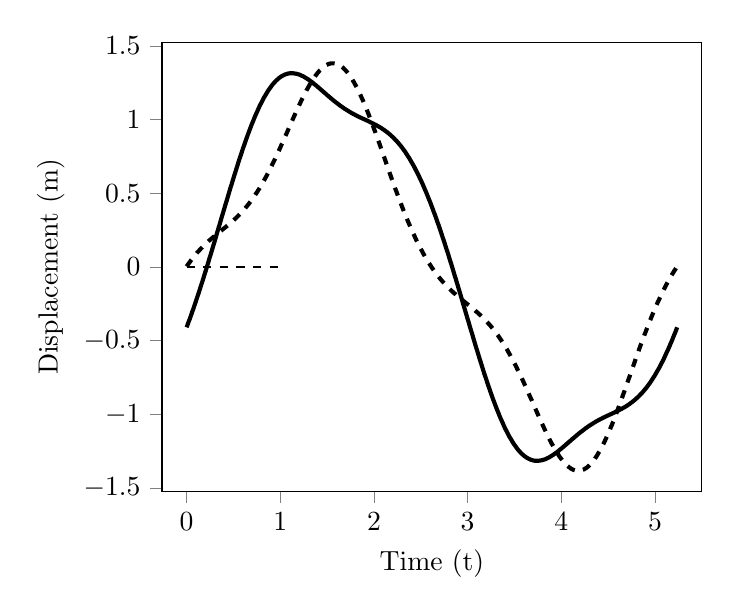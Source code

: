 % This file was created by matplotlib2tikz v0.6.13.
\begin{tikzpicture}

\begin{axis}[
xlabel={Time (t)},
ylabel={Displacement (m)},
xmin=-0.262, xmax=5.498,
ymin=-1.52, ymax=1.52,
xtick={-1,0,1,2,3,4,5,6},
ytick={-2,-1.5,-1,-0.5,0,0.5,1,1.5,2},
minor xtick={},
minor ytick={},
tick align=outside,
tick pos=left,
x grid style={lightgray!92.026!black},
y grid style={lightgray!92.026!black}
]
\addplot [line width=1.5pt, black, forget plot]
table {%
0 -0.409
0.01 -0.392
0.02 -0.374
0.031 -0.357
0.041 -0.339
0.051 -0.321
0.061 -0.302
0.072 -0.284
0.082 -0.265
0.092 -0.246
0.102 -0.227
0.112 -0.207
0.123 -0.187
0.133 -0.168
0.143 -0.148
0.153 -0.127
0.164 -0.107
0.174 -0.087
0.184 -0.066
0.194 -0.045
0.205 -0.024
0.215 -0.003
0.225 0.018
0.235 0.039
0.245 0.061
0.256 0.082
0.266 0.104
0.276 0.125
0.286 0.147
0.297 0.169
0.307 0.191
0.317 0.213
0.327 0.235
0.337 0.257
0.348 0.279
0.358 0.301
0.368 0.323
0.378 0.345
0.389 0.367
0.399 0.389
0.409 0.411
0.419 0.432
0.43 0.454
0.44 0.476
0.45 0.498
0.46 0.519
0.47 0.541
0.481 0.562
0.491 0.583
0.501 0.604
0.511 0.625
0.522 0.646
0.532 0.667
0.542 0.687
0.552 0.708
0.562 0.728
0.573 0.748
0.583 0.767
0.593 0.787
0.603 0.806
0.614 0.825
0.624 0.844
0.634 0.862
0.644 0.88
0.654 0.898
0.665 0.916
0.675 0.933
0.685 0.95
0.695 0.967
0.706 0.983
0.716 0.999
0.726 1.015
0.736 1.03
0.747 1.045
0.757 1.059
0.767 1.074
0.777 1.088
0.787 1.101
0.798 1.114
0.808 1.127
0.818 1.139
0.828 1.151
0.839 1.162
0.849 1.173
0.859 1.184
0.869 1.194
0.879 1.204
0.89 1.213
0.9 1.222
0.91 1.231
0.92 1.239
0.931 1.247
0.941 1.254
0.951 1.261
0.961 1.267
0.972 1.273
0.982 1.279
0.992 1.284
1.002 1.288
1.012 1.293
1.023 1.297
1.033 1.3
1.043 1.303
1.053 1.306
1.064 1.308
1.074 1.31
1.084 1.312
1.094 1.313
1.104 1.314
1.115 1.314
1.125 1.314
1.135 1.314
1.145 1.313
1.156 1.312
1.166 1.311
1.176 1.31
1.186 1.308
1.197 1.306
1.207 1.304
1.217 1.301
1.227 1.298
1.237 1.295
1.248 1.292
1.258 1.288
1.268 1.284
1.278 1.28
1.289 1.276
1.299 1.272
1.309 1.267
1.319 1.262
1.329 1.258
1.34 1.253
1.35 1.248
1.36 1.242
1.37 1.237
1.381 1.232
1.391 1.226
1.401 1.221
1.411 1.215
1.421 1.21
1.432 1.204
1.442 1.198
1.452 1.193
1.462 1.187
1.473 1.181
1.483 1.176
1.493 1.17
1.503 1.164
1.514 1.159
1.524 1.153
1.534 1.148
1.544 1.142
1.554 1.137
1.565 1.131
1.575 1.126
1.585 1.121
1.595 1.116
1.606 1.111
1.616 1.106
1.626 1.101
1.636 1.096
1.646 1.091
1.657 1.087
1.667 1.082
1.677 1.078
1.687 1.073
1.698 1.069
1.708 1.065
1.718 1.061
1.728 1.057
1.739 1.053
1.749 1.049
1.759 1.045
1.769 1.042
1.779 1.038
1.79 1.035
1.8 1.031
1.81 1.028
1.82 1.025
1.831 1.021
1.841 1.018
1.851 1.015
1.861 1.012
1.871 1.009
1.882 1.006
1.892 1.003
1.902 1.0
1.912 0.997
1.923 0.994
1.933 0.991
1.943 0.988
1.953 0.985
1.963 0.981
1.974 0.978
1.984 0.975
1.994 0.972
2.004 0.968
2.015 0.965
2.025 0.962
2.035 0.958
2.045 0.954
2.056 0.951
2.066 0.947
2.076 0.943
2.086 0.939
2.096 0.934
2.107 0.93
2.117 0.925
2.127 0.92
2.137 0.916
2.148 0.91
2.158 0.905
2.168 0.9
2.178 0.894
2.188 0.888
2.199 0.882
2.209 0.876
2.219 0.869
2.229 0.862
2.24 0.856
2.25 0.848
2.26 0.841
2.27 0.833
2.281 0.825
2.291 0.817
2.301 0.809
2.311 0.8
2.321 0.791
2.332 0.782
2.342 0.772
2.352 0.762
2.362 0.752
2.373 0.742
2.383 0.731
2.393 0.72
2.403 0.709
2.413 0.698
2.424 0.686
2.434 0.674
2.444 0.661
2.454 0.649
2.465 0.636
2.475 0.623
2.485 0.609
2.495 0.595
2.506 0.581
2.516 0.567
2.526 0.552
2.536 0.538
2.546 0.522
2.557 0.507
2.567 0.491
2.577 0.475
2.587 0.459
2.598 0.443
2.608 0.426
2.618 0.409
2.628 0.392
2.638 0.374
2.649 0.357
2.659 0.339
2.669 0.321
2.679 0.302
2.69 0.284
2.7 0.265
2.71 0.246
2.72 0.227
2.73 0.207
2.741 0.187
2.751 0.168
2.761 0.148
2.771 0.127
2.782 0.107
2.792 0.087
2.802 0.066
2.812 0.045
2.823 0.024
2.833 0.003
2.843 -0.018
2.853 -0.039
2.863 -0.061
2.874 -0.082
2.884 -0.104
2.894 -0.125
2.904 -0.147
2.915 -0.169
2.925 -0.191
2.935 -0.213
2.945 -0.235
2.955 -0.257
2.966 -0.279
2.976 -0.301
2.986 -0.323
2.996 -0.345
3.007 -0.367
3.017 -0.389
3.027 -0.411
3.037 -0.432
3.048 -0.454
3.058 -0.476
3.068 -0.498
3.078 -0.519
3.088 -0.541
3.099 -0.562
3.109 -0.583
3.119 -0.604
3.129 -0.625
3.14 -0.646
3.15 -0.667
3.16 -0.687
3.17 -0.708
3.18 -0.728
3.191 -0.748
3.201 -0.767
3.211 -0.787
3.221 -0.806
3.232 -0.825
3.242 -0.844
3.252 -0.862
3.262 -0.88
3.272 -0.898
3.283 -0.916
3.293 -0.933
3.303 -0.95
3.313 -0.967
3.324 -0.983
3.334 -0.999
3.344 -1.015
3.354 -1.03
3.365 -1.045
3.375 -1.059
3.385 -1.074
3.395 -1.088
3.405 -1.101
3.416 -1.114
3.426 -1.127
3.436 -1.139
3.446 -1.151
3.457 -1.162
3.467 -1.173
3.477 -1.184
3.487 -1.194
3.497 -1.204
3.508 -1.213
3.518 -1.222
3.528 -1.231
3.538 -1.239
3.549 -1.247
3.559 -1.254
3.569 -1.261
3.579 -1.267
3.59 -1.273
3.6 -1.279
3.61 -1.284
3.62 -1.288
3.63 -1.293
3.641 -1.297
3.651 -1.3
3.661 -1.303
3.671 -1.306
3.682 -1.308
3.692 -1.31
3.702 -1.312
3.712 -1.313
3.722 -1.314
3.733 -1.314
3.743 -1.314
3.753 -1.314
3.763 -1.313
3.774 -1.312
3.784 -1.311
3.794 -1.31
3.804 -1.308
3.814 -1.306
3.825 -1.304
3.835 -1.301
3.845 -1.298
3.855 -1.295
3.866 -1.292
3.876 -1.288
3.886 -1.284
3.896 -1.28
3.907 -1.276
3.917 -1.272
3.927 -1.267
3.937 -1.262
3.947 -1.258
3.958 -1.253
3.968 -1.248
3.978 -1.242
3.988 -1.237
3.999 -1.232
4.009 -1.226
4.019 -1.221
4.029 -1.215
4.039 -1.21
4.05 -1.204
4.06 -1.198
4.07 -1.193
4.08 -1.187
4.091 -1.181
4.101 -1.176
4.111 -1.17
4.121 -1.164
4.132 -1.159
4.142 -1.153
4.152 -1.148
4.162 -1.142
4.172 -1.137
4.183 -1.131
4.193 -1.126
4.203 -1.121
4.213 -1.116
4.224 -1.111
4.234 -1.106
4.244 -1.101
4.254 -1.096
4.264 -1.091
4.275 -1.087
4.285 -1.082
4.295 -1.078
4.305 -1.073
4.316 -1.069
4.326 -1.065
4.336 -1.061
4.346 -1.057
4.357 -1.053
4.367 -1.049
4.377 -1.045
4.387 -1.042
4.397 -1.038
4.408 -1.035
4.418 -1.031
4.428 -1.028
4.438 -1.025
4.449 -1.021
4.459 -1.018
4.469 -1.015
4.479 -1.012
4.489 -1.009
4.5 -1.006
4.51 -1.003
4.52 -1.0
4.53 -0.997
4.541 -0.994
4.551 -0.991
4.561 -0.988
4.571 -0.985
4.581 -0.981
4.592 -0.978
4.602 -0.975
4.612 -0.972
4.622 -0.968
4.633 -0.965
4.643 -0.962
4.653 -0.958
4.663 -0.954
4.674 -0.951
4.684 -0.947
4.694 -0.943
4.704 -0.939
4.714 -0.934
4.725 -0.93
4.735 -0.925
4.745 -0.92
4.755 -0.916
4.766 -0.91
4.776 -0.905
4.786 -0.9
4.796 -0.894
4.806 -0.888
4.817 -0.882
4.827 -0.876
4.837 -0.869
4.847 -0.862
4.858 -0.856
4.868 -0.848
4.878 -0.841
4.888 -0.833
4.899 -0.825
4.909 -0.817
4.919 -0.809
4.929 -0.8
4.939 -0.791
4.95 -0.782
4.96 -0.772
4.97 -0.762
4.98 -0.752
4.991 -0.742
5.001 -0.731
5.011 -0.72
5.021 -0.709
5.031 -0.698
5.042 -0.686
5.052 -0.674
5.062 -0.661
5.072 -0.649
5.083 -0.636
5.093 -0.623
5.103 -0.609
5.113 -0.595
5.123 -0.581
5.134 -0.567
5.144 -0.552
5.154 -0.538
5.164 -0.522
5.175 -0.507
5.185 -0.491
5.195 -0.475
5.205 -0.459
5.216 -0.443
5.226 -0.426
5.236 -0.409
};
\addplot [line width=0.5pt, black, dashed, forget plot]
table {%
0 0
1 0
};
\addplot [line width=1.5pt, black, dashed, forget plot]
table {%
0 0.004
0.01 0.013
0.02 0.022
0.031 0.031
0.041 0.04
0.051 0.049
0.061 0.057
0.072 0.066
0.082 0.074
0.092 0.082
0.102 0.089
0.112 0.097
0.123 0.104
0.133 0.111
0.143 0.118
0.153 0.125
0.164 0.132
0.174 0.139
0.184 0.145
0.194 0.151
0.205 0.158
0.215 0.164
0.225 0.17
0.235 0.176
0.245 0.181
0.256 0.187
0.266 0.193
0.276 0.198
0.286 0.204
0.297 0.209
0.307 0.215
0.317 0.22
0.327 0.225
0.337 0.23
0.348 0.236
0.358 0.241
0.368 0.246
0.378 0.251
0.389 0.257
0.399 0.262
0.409 0.267
0.419 0.272
0.43 0.278
0.44 0.283
0.45 0.289
0.46 0.294
0.47 0.3
0.481 0.306
0.491 0.311
0.501 0.317
0.511 0.323
0.522 0.329
0.532 0.335
0.542 0.342
0.552 0.348
0.562 0.355
0.573 0.362
0.583 0.368
0.593 0.375
0.603 0.383
0.614 0.39
0.624 0.397
0.634 0.405
0.644 0.413
0.654 0.421
0.665 0.429
0.675 0.438
0.685 0.446
0.695 0.455
0.706 0.464
0.716 0.474
0.726 0.483
0.736 0.493
0.747 0.503
0.757 0.513
0.767 0.523
0.777 0.533
0.787 0.544
0.798 0.555
0.808 0.566
0.818 0.578
0.828 0.589
0.839 0.601
0.849 0.613
0.859 0.625
0.869 0.637
0.879 0.65
0.89 0.663
0.9 0.676
0.91 0.689
0.92 0.702
0.931 0.716
0.941 0.729
0.951 0.743
0.961 0.757
0.972 0.771
0.982 0.785
0.992 0.799
1.002 0.813
1.012 0.828
1.023 0.842
1.033 0.857
1.043 0.872
1.053 0.886
1.064 0.901
1.074 0.916
1.084 0.931
1.094 0.946
1.104 0.96
1.115 0.975
1.125 0.99
1.135 1.004
1.145 1.019
1.156 1.034
1.166 1.048
1.176 1.062
1.186 1.076
1.197 1.09
1.207 1.104
1.217 1.118
1.227 1.131
1.237 1.145
1.248 1.158
1.258 1.171
1.268 1.183
1.278 1.196
1.289 1.208
1.299 1.219
1.309 1.231
1.319 1.242
1.329 1.253
1.34 1.263
1.35 1.273
1.36 1.283
1.37 1.292
1.381 1.301
1.391 1.31
1.401 1.318
1.411 1.325
1.421 1.333
1.432 1.339
1.442 1.346
1.452 1.351
1.462 1.357
1.473 1.361
1.483 1.366
1.493 1.37
1.503 1.373
1.514 1.376
1.524 1.378
1.534 1.38
1.544 1.381
1.554 1.381
1.565 1.381
1.575 1.381
1.585 1.38
1.595 1.379
1.606 1.376
1.616 1.374
1.626 1.371
1.636 1.367
1.646 1.363
1.657 1.358
1.667 1.353
1.677 1.347
1.687 1.34
1.698 1.333
1.708 1.326
1.718 1.318
1.728 1.31
1.739 1.301
1.749 1.291
1.759 1.282
1.769 1.271
1.779 1.26
1.79 1.249
1.8 1.237
1.81 1.225
1.82 1.213
1.831 1.2
1.841 1.187
1.851 1.173
1.861 1.159
1.871 1.144
1.882 1.13
1.892 1.115
1.902 1.099
1.912 1.084
1.923 1.068
1.933 1.051
1.943 1.035
1.953 1.018
1.963 1.001
1.974 0.984
1.984 0.967
1.994 0.949
2.004 0.931
2.015 0.914
2.025 0.896
2.035 0.877
2.045 0.859
2.056 0.841
2.066 0.823
2.076 0.804
2.086 0.786
2.096 0.767
2.107 0.748
2.117 0.73
2.127 0.711
2.137 0.693
2.148 0.674
2.158 0.656
2.168 0.637
2.178 0.619
2.188 0.601
2.199 0.582
2.209 0.564
2.219 0.546
2.229 0.528
2.24 0.511
2.25 0.493
2.26 0.476
2.27 0.458
2.281 0.441
2.291 0.424
2.301 0.407
2.311 0.391
2.321 0.374
2.332 0.358
2.342 0.342
2.352 0.326
2.362 0.311
2.373 0.295
2.383 0.28
2.393 0.265
2.403 0.25
2.413 0.236
2.424 0.222
2.434 0.208
2.444 0.194
2.454 0.18
2.465 0.167
2.475 0.154
2.485 0.141
2.495 0.129
2.506 0.116
2.516 0.104
2.526 0.092
2.536 0.081
2.546 0.069
2.557 0.058
2.567 0.047
2.577 0.037
2.587 0.026
2.598 0.016
2.608 0.006
2.618 -0.004
2.628 -0.013
2.638 -0.022
2.649 -0.031
2.659 -0.04
2.669 -0.049
2.679 -0.057
2.69 -0.066
2.7 -0.074
2.71 -0.082
2.72 -0.089
2.73 -0.097
2.741 -0.104
2.751 -0.111
2.761 -0.118
2.771 -0.125
2.782 -0.132
2.792 -0.139
2.802 -0.145
2.812 -0.151
2.823 -0.158
2.833 -0.164
2.843 -0.17
2.853 -0.176
2.863 -0.181
2.874 -0.187
2.884 -0.193
2.894 -0.198
2.904 -0.204
2.915 -0.209
2.925 -0.215
2.935 -0.22
2.945 -0.225
2.955 -0.23
2.966 -0.236
2.976 -0.241
2.986 -0.246
2.996 -0.251
3.007 -0.257
3.017 -0.262
3.027 -0.267
3.037 -0.272
3.048 -0.278
3.058 -0.283
3.068 -0.289
3.078 -0.294
3.088 -0.3
3.099 -0.306
3.109 -0.311
3.119 -0.317
3.129 -0.323
3.14 -0.329
3.15 -0.335
3.16 -0.342
3.17 -0.348
3.18 -0.355
3.191 -0.362
3.201 -0.368
3.211 -0.375
3.221 -0.383
3.232 -0.39
3.242 -0.397
3.252 -0.405
3.262 -0.413
3.272 -0.421
3.283 -0.429
3.293 -0.438
3.303 -0.446
3.313 -0.455
3.324 -0.464
3.334 -0.474
3.344 -0.483
3.354 -0.493
3.365 -0.503
3.375 -0.513
3.385 -0.523
3.395 -0.533
3.405 -0.544
3.416 -0.555
3.426 -0.566
3.436 -0.578
3.446 -0.589
3.457 -0.601
3.467 -0.613
3.477 -0.625
3.487 -0.637
3.497 -0.65
3.508 -0.663
3.518 -0.676
3.528 -0.689
3.538 -0.702
3.549 -0.716
3.559 -0.729
3.569 -0.743
3.579 -0.757
3.59 -0.771
3.6 -0.785
3.61 -0.799
3.62 -0.813
3.63 -0.828
3.641 -0.842
3.651 -0.857
3.661 -0.872
3.671 -0.886
3.682 -0.901
3.692 -0.916
3.702 -0.931
3.712 -0.946
3.722 -0.96
3.733 -0.975
3.743 -0.99
3.753 -1.004
3.763 -1.019
3.774 -1.034
3.784 -1.048
3.794 -1.062
3.804 -1.076
3.814 -1.09
3.825 -1.104
3.835 -1.118
3.845 -1.131
3.855 -1.145
3.866 -1.158
3.876 -1.171
3.886 -1.183
3.896 -1.196
3.907 -1.208
3.917 -1.219
3.927 -1.231
3.937 -1.242
3.947 -1.253
3.958 -1.263
3.968 -1.273
3.978 -1.283
3.988 -1.292
3.999 -1.301
4.009 -1.31
4.019 -1.318
4.029 -1.325
4.039 -1.333
4.05 -1.339
4.06 -1.346
4.07 -1.351
4.08 -1.357
4.091 -1.361
4.101 -1.366
4.111 -1.37
4.121 -1.373
4.132 -1.376
4.142 -1.378
4.152 -1.38
4.162 -1.381
4.172 -1.381
4.183 -1.381
4.193 -1.381
4.203 -1.38
4.213 -1.379
4.224 -1.376
4.234 -1.374
4.244 -1.371
4.254 -1.367
4.264 -1.363
4.275 -1.358
4.285 -1.353
4.295 -1.347
4.305 -1.34
4.316 -1.333
4.326 -1.326
4.336 -1.318
4.346 -1.31
4.357 -1.301
4.367 -1.291
4.377 -1.282
4.387 -1.271
4.397 -1.26
4.408 -1.249
4.418 -1.237
4.428 -1.225
4.438 -1.213
4.449 -1.2
4.459 -1.187
4.469 -1.173
4.479 -1.159
4.489 -1.144
4.5 -1.13
4.51 -1.115
4.52 -1.099
4.53 -1.084
4.541 -1.068
4.551 -1.051
4.561 -1.035
4.571 -1.018
4.581 -1.001
4.592 -0.984
4.602 -0.967
4.612 -0.949
4.622 -0.931
4.633 -0.914
4.643 -0.896
4.653 -0.877
4.663 -0.859
4.674 -0.841
4.684 -0.823
4.694 -0.804
4.704 -0.786
4.714 -0.767
4.725 -0.748
4.735 -0.73
4.745 -0.711
4.755 -0.693
4.766 -0.674
4.776 -0.656
4.786 -0.637
4.796 -0.619
4.806 -0.601
4.817 -0.582
4.827 -0.564
4.837 -0.546
4.847 -0.528
4.858 -0.511
4.868 -0.493
4.878 -0.476
4.888 -0.458
4.899 -0.441
4.909 -0.424
4.919 -0.407
4.929 -0.391
4.939 -0.374
4.95 -0.358
4.96 -0.342
4.97 -0.326
4.98 -0.311
4.991 -0.295
5.001 -0.28
5.011 -0.265
5.021 -0.25
5.031 -0.236
5.042 -0.222
5.052 -0.208
5.062 -0.194
5.072 -0.18
5.083 -0.167
5.093 -0.154
5.103 -0.141
5.113 -0.129
5.123 -0.116
5.134 -0.104
5.144 -0.092
5.154 -0.081
5.164 -0.069
5.175 -0.058
5.185 -0.047
5.195 -0.037
5.205 -0.026
5.216 -0.016
5.226 -0.006
5.236 0.004
};
\addplot [line width=0.5pt, black, dashed, forget plot]
table {%
0 0
1 0
};
%\path [draw=black, fill opacity=0] (axis cs:0,-1.52)
%--(axis cs:0,1.52);

%\path [draw=black, fill opacity=0] (axis cs:1,-1.52)
%--(axis cs:1,1.52);

%\path [draw=black, fill opacity=0] (axis cs:-0.262,0)
%--(axis cs:5.498,0);

%\path [draw=black, fill opacity=0] (axis cs:-0.262,1)
%--(axis cs:5.498,1);

\end{axis}

\end{tikzpicture}

